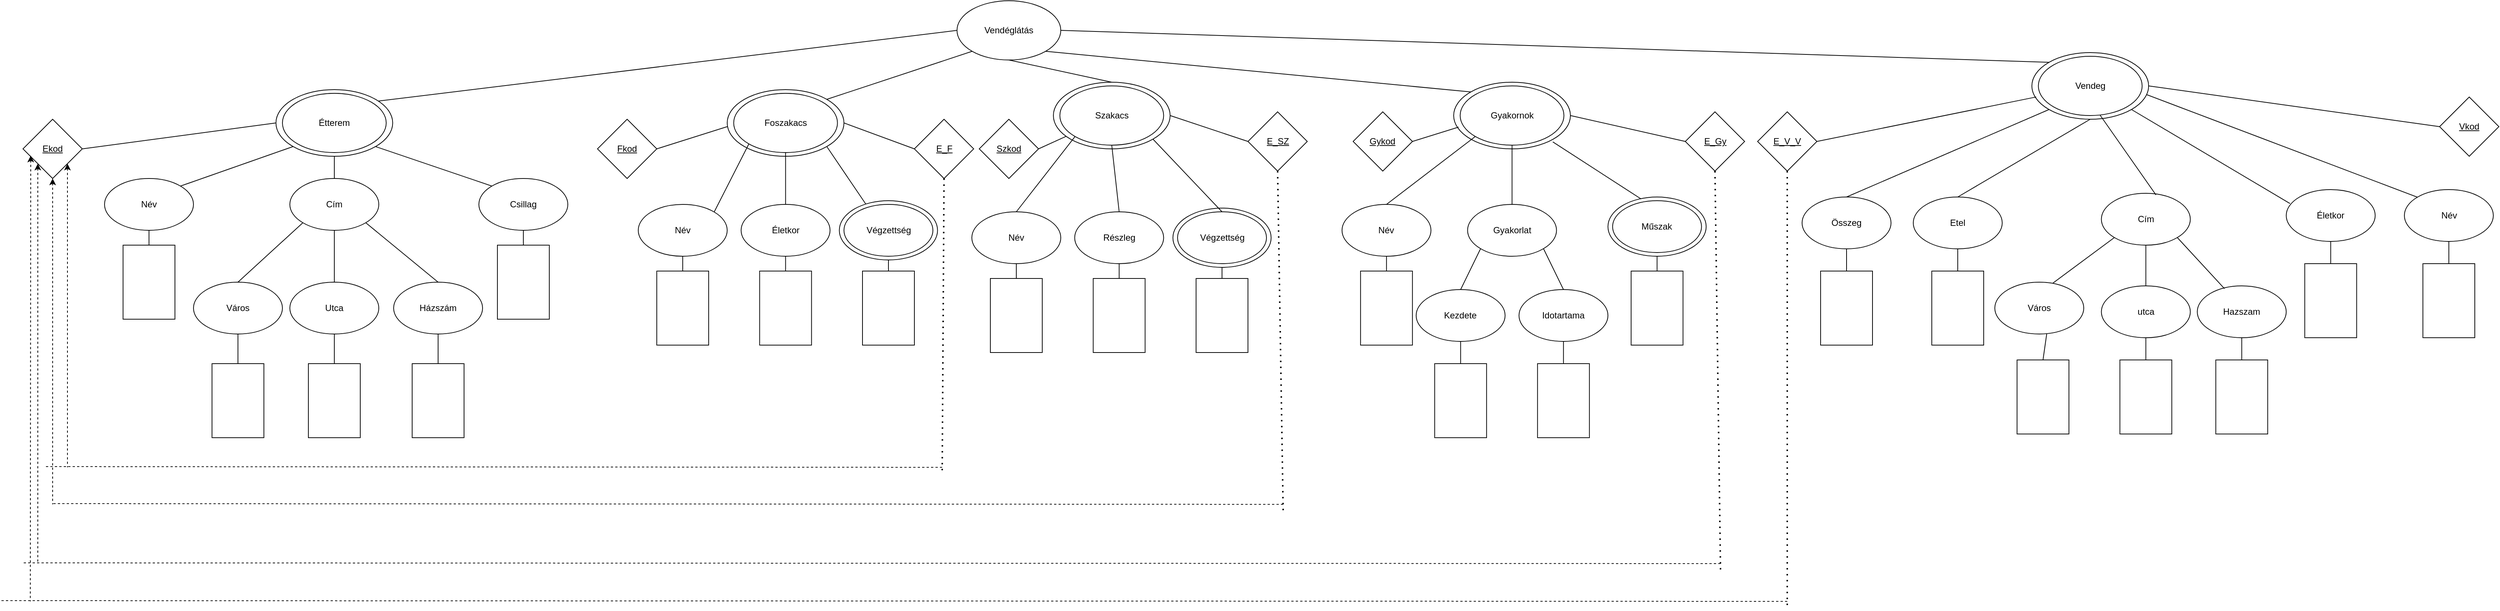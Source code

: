 <mxfile version="20.4.0" type="device"><diagram id="w9UdJESb3UJeuGq7V4LU" name="1 oldal"><mxGraphModel dx="1844" dy="519" grid="1" gridSize="10" guides="1" tooltips="1" connect="1" arrows="1" fold="1" page="1" pageScale="1" pageWidth="1200" pageHeight="1920" math="0" shadow="0"><root><mxCell id="0"/><mxCell id="1" parent="0"/><mxCell id="HA8FBpUU7UjffJ38dusW-1" value="Vendéglátás" style="ellipse;whiteSpace=wrap;html=1;" vertex="1" parent="1"><mxGeometry x="550" width="140" height="80" as="geometry"/></mxCell><mxCell id="HA8FBpUU7UjffJ38dusW-3" value="" style="endArrow=none;html=1;rounded=0;exitX=1;exitY=0;exitDx=0;exitDy=0;entryX=0;entryY=0.5;entryDx=0;entryDy=0;" edge="1" parent="1" source="HA8FBpUU7UjffJ38dusW-2" target="HA8FBpUU7UjffJ38dusW-1"><mxGeometry width="50" height="50" relative="1" as="geometry"><mxPoint x="420" y="290" as="sourcePoint"/><mxPoint x="470" y="240" as="targetPoint"/></mxGeometry></mxCell><mxCell id="HA8FBpUU7UjffJ38dusW-5" value="" style="group" vertex="1" connectable="0" parent="1"><mxGeometry x="-368.75" y="120" width="157.5" height="90" as="geometry"/></mxCell><mxCell id="HA8FBpUU7UjffJ38dusW-4" value="" style="ellipse;whiteSpace=wrap;html=1;" vertex="1" parent="HA8FBpUU7UjffJ38dusW-5"><mxGeometry width="157.5" height="90" as="geometry"/></mxCell><mxCell id="HA8FBpUU7UjffJ38dusW-2" value="Étterem" style="ellipse;whiteSpace=wrap;html=1;" vertex="1" parent="HA8FBpUU7UjffJ38dusW-5"><mxGeometry x="8.75" y="5" width="140" height="80" as="geometry"/></mxCell><mxCell id="HA8FBpUU7UjffJ38dusW-6" value="" style="group" vertex="1" connectable="0" parent="1"><mxGeometry x="240" y="120" width="157.5" height="90" as="geometry"/></mxCell><mxCell id="HA8FBpUU7UjffJ38dusW-7" value="" style="ellipse;whiteSpace=wrap;html=1;" vertex="1" parent="HA8FBpUU7UjffJ38dusW-6"><mxGeometry width="157.5" height="90" as="geometry"/></mxCell><mxCell id="HA8FBpUU7UjffJ38dusW-8" value="Foszakacs" style="ellipse;whiteSpace=wrap;html=1;" vertex="1" parent="HA8FBpUU7UjffJ38dusW-6"><mxGeometry x="8.75" y="5" width="140" height="80" as="geometry"/></mxCell><mxCell id="HA8FBpUU7UjffJ38dusW-9" value="" style="group" vertex="1" connectable="0" parent="1"><mxGeometry x="680" y="110" width="157.5" height="90" as="geometry"/></mxCell><mxCell id="HA8FBpUU7UjffJ38dusW-10" value="" style="ellipse;whiteSpace=wrap;html=1;" vertex="1" parent="HA8FBpUU7UjffJ38dusW-9"><mxGeometry width="157.5" height="90" as="geometry"/></mxCell><mxCell id="HA8FBpUU7UjffJ38dusW-11" value="Szakacs" style="ellipse;whiteSpace=wrap;html=1;" vertex="1" parent="HA8FBpUU7UjffJ38dusW-9"><mxGeometry x="8.75" y="5" width="140" height="80" as="geometry"/></mxCell><mxCell id="HA8FBpUU7UjffJ38dusW-12" value="" style="group" vertex="1" connectable="0" parent="1"><mxGeometry x="1220" y="110" width="157.5" height="90" as="geometry"/></mxCell><mxCell id="HA8FBpUU7UjffJ38dusW-13" value="" style="ellipse;whiteSpace=wrap;html=1;" vertex="1" parent="HA8FBpUU7UjffJ38dusW-12"><mxGeometry width="157.5" height="90" as="geometry"/></mxCell><mxCell id="HA8FBpUU7UjffJ38dusW-14" value="Gyakornok" style="ellipse;whiteSpace=wrap;html=1;" vertex="1" parent="HA8FBpUU7UjffJ38dusW-12"><mxGeometry x="8.75" y="5" width="140" height="80" as="geometry"/></mxCell><mxCell id="HA8FBpUU7UjffJ38dusW-15" value="" style="group" vertex="1" connectable="0" parent="1"><mxGeometry x="2000" y="70" width="157.5" height="90" as="geometry"/></mxCell><mxCell id="HA8FBpUU7UjffJ38dusW-16" value="" style="ellipse;whiteSpace=wrap;html=1;" vertex="1" parent="HA8FBpUU7UjffJ38dusW-15"><mxGeometry width="157.5" height="90" as="geometry"/></mxCell><mxCell id="HA8FBpUU7UjffJ38dusW-17" value="Vendeg" style="ellipse;whiteSpace=wrap;html=1;" vertex="1" parent="HA8FBpUU7UjffJ38dusW-15"><mxGeometry x="8.75" y="5" width="140" height="80" as="geometry"/></mxCell><mxCell id="HA8FBpUU7UjffJ38dusW-18" value="" style="endArrow=none;html=1;rounded=0;exitX=1;exitY=0;exitDx=0;exitDy=0;entryX=0;entryY=1;entryDx=0;entryDy=0;" edge="1" parent="1" source="HA8FBpUU7UjffJ38dusW-7" target="HA8FBpUU7UjffJ38dusW-1"><mxGeometry width="50" height="50" relative="1" as="geometry"><mxPoint x="450" y="290" as="sourcePoint"/><mxPoint x="500" y="240" as="targetPoint"/></mxGeometry></mxCell><mxCell id="HA8FBpUU7UjffJ38dusW-19" value="" style="endArrow=none;html=1;rounded=0;exitX=0.5;exitY=1;exitDx=0;exitDy=0;entryX=0.5;entryY=0;entryDx=0;entryDy=0;" edge="1" parent="1" source="HA8FBpUU7UjffJ38dusW-1" target="HA8FBpUU7UjffJ38dusW-10"><mxGeometry width="50" height="50" relative="1" as="geometry"><mxPoint x="450" y="290" as="sourcePoint"/><mxPoint x="600" y="110" as="targetPoint"/></mxGeometry></mxCell><mxCell id="HA8FBpUU7UjffJ38dusW-20" value="" style="endArrow=none;html=1;rounded=0;entryX=0;entryY=0;entryDx=0;entryDy=0;exitX=1;exitY=1;exitDx=0;exitDy=0;" edge="1" parent="1" source="HA8FBpUU7UjffJ38dusW-1" target="HA8FBpUU7UjffJ38dusW-13"><mxGeometry width="50" height="50" relative="1" as="geometry"><mxPoint x="680" y="70" as="sourcePoint"/><mxPoint x="500" y="240" as="targetPoint"/></mxGeometry></mxCell><mxCell id="HA8FBpUU7UjffJ38dusW-21" value="" style="endArrow=none;html=1;rounded=0;exitX=1;exitY=0.5;exitDx=0;exitDy=0;entryX=0;entryY=0;entryDx=0;entryDy=0;" edge="1" parent="1" source="HA8FBpUU7UjffJ38dusW-1" target="HA8FBpUU7UjffJ38dusW-16"><mxGeometry width="50" height="50" relative="1" as="geometry"><mxPoint x="830" y="290" as="sourcePoint"/><mxPoint x="970" y="130" as="targetPoint"/></mxGeometry></mxCell><mxCell id="HA8FBpUU7UjffJ38dusW-28" value="" style="rounded=0;whiteSpace=wrap;html=1;" vertex="1" parent="1"><mxGeometry x="-575" y="330" width="70" height="100" as="geometry"/></mxCell><mxCell id="HA8FBpUU7UjffJ38dusW-29" value="" style="rounded=0;whiteSpace=wrap;html=1;" vertex="1" parent="1"><mxGeometry x="-455" y="490" width="70" height="100" as="geometry"/></mxCell><mxCell id="HA8FBpUU7UjffJ38dusW-30" value="" style="rounded=0;whiteSpace=wrap;html=1;" vertex="1" parent="1"><mxGeometry x="-325" y="490" width="70" height="100" as="geometry"/></mxCell><mxCell id="HA8FBpUU7UjffJ38dusW-31" value="" style="rounded=0;whiteSpace=wrap;html=1;" vertex="1" parent="1"><mxGeometry x="-185" y="490" width="70" height="100" as="geometry"/></mxCell><mxCell id="HA8FBpUU7UjffJ38dusW-36" value="Név" style="ellipse;whiteSpace=wrap;html=1;" vertex="1" parent="1"><mxGeometry x="-600" y="240" width="120" height="70" as="geometry"/></mxCell><mxCell id="HA8FBpUU7UjffJ38dusW-37" value="Cím" style="ellipse;whiteSpace=wrap;html=1;" vertex="1" parent="1"><mxGeometry x="-350" y="240" width="120" height="70" as="geometry"/></mxCell><mxCell id="HA8FBpUU7UjffJ38dusW-38" value="Csillag" style="ellipse;whiteSpace=wrap;html=1;" vertex="1" parent="1"><mxGeometry x="-95" y="240" width="120" height="70" as="geometry"/></mxCell><mxCell id="HA8FBpUU7UjffJ38dusW-39" value="Város" style="ellipse;whiteSpace=wrap;html=1;" vertex="1" parent="1"><mxGeometry x="-480" y="380" width="120" height="70" as="geometry"/></mxCell><mxCell id="HA8FBpUU7UjffJ38dusW-40" value="Utca" style="ellipse;whiteSpace=wrap;html=1;" vertex="1" parent="1"><mxGeometry x="-350" y="380" width="120" height="70" as="geometry"/></mxCell><mxCell id="HA8FBpUU7UjffJ38dusW-42" value="Házszám" style="ellipse;whiteSpace=wrap;html=1;" vertex="1" parent="1"><mxGeometry x="-210" y="380" width="120" height="70" as="geometry"/></mxCell><mxCell id="HA8FBpUU7UjffJ38dusW-43" value="" style="rounded=0;whiteSpace=wrap;html=1;" vertex="1" parent="1"><mxGeometry x="-70" y="330" width="70" height="100" as="geometry"/></mxCell><mxCell id="HA8FBpUU7UjffJ38dusW-44" style="edgeStyle=orthogonalEdgeStyle;rounded=0;orthogonalLoop=1;jettySize=auto;html=1;exitX=0.5;exitY=1;exitDx=0;exitDy=0;" edge="1" parent="1" source="HA8FBpUU7UjffJ38dusW-38" target="HA8FBpUU7UjffJ38dusW-38"><mxGeometry relative="1" as="geometry"/></mxCell><mxCell id="HA8FBpUU7UjffJ38dusW-45" value="" style="endArrow=none;html=1;rounded=0;exitX=1;exitY=0;exitDx=0;exitDy=0;entryX=0;entryY=1;entryDx=0;entryDy=0;" edge="1" parent="1" source="HA8FBpUU7UjffJ38dusW-36" target="HA8FBpUU7UjffJ38dusW-4"><mxGeometry width="50" height="50" relative="1" as="geometry"><mxPoint x="-340" y="300" as="sourcePoint"/><mxPoint x="-290" y="250" as="targetPoint"/></mxGeometry></mxCell><mxCell id="HA8FBpUU7UjffJ38dusW-46" value="" style="endArrow=none;html=1;rounded=0;exitX=0.5;exitY=0;exitDx=0;exitDy=0;entryX=0.5;entryY=1;entryDx=0;entryDy=0;" edge="1" parent="1" source="HA8FBpUU7UjffJ38dusW-28" target="HA8FBpUU7UjffJ38dusW-36"><mxGeometry width="50" height="50" relative="1" as="geometry"><mxPoint x="-340" y="300" as="sourcePoint"/><mxPoint x="-290" y="250" as="targetPoint"/></mxGeometry></mxCell><mxCell id="HA8FBpUU7UjffJ38dusW-47" value="" style="endArrow=none;html=1;rounded=0;entryX=0.5;entryY=1;entryDx=0;entryDy=0;exitX=0.5;exitY=0;exitDx=0;exitDy=0;" edge="1" parent="1" source="HA8FBpUU7UjffJ38dusW-37" target="HA8FBpUU7UjffJ38dusW-4"><mxGeometry width="50" height="50" relative="1" as="geometry"><mxPoint x="-340" y="300" as="sourcePoint"/><mxPoint x="-290" y="250" as="targetPoint"/></mxGeometry></mxCell><mxCell id="HA8FBpUU7UjffJ38dusW-48" value="" style="endArrow=none;html=1;rounded=0;exitX=0.5;exitY=0;exitDx=0;exitDy=0;entryX=0;entryY=1;entryDx=0;entryDy=0;" edge="1" parent="1" source="HA8FBpUU7UjffJ38dusW-39" target="HA8FBpUU7UjffJ38dusW-37"><mxGeometry width="50" height="50" relative="1" as="geometry"><mxPoint x="-340" y="300" as="sourcePoint"/><mxPoint x="-290" y="250" as="targetPoint"/></mxGeometry></mxCell><mxCell id="HA8FBpUU7UjffJ38dusW-49" value="" style="endArrow=none;html=1;rounded=0;exitX=0.5;exitY=0;exitDx=0;exitDy=0;entryX=0.5;entryY=1;entryDx=0;entryDy=0;" edge="1" parent="1" source="HA8FBpUU7UjffJ38dusW-40" target="HA8FBpUU7UjffJ38dusW-37"><mxGeometry width="50" height="50" relative="1" as="geometry"><mxPoint x="-340" y="300" as="sourcePoint"/><mxPoint x="-280" y="300" as="targetPoint"/></mxGeometry></mxCell><mxCell id="HA8FBpUU7UjffJ38dusW-50" value="" style="endArrow=none;html=1;rounded=0;exitX=0.5;exitY=0;exitDx=0;exitDy=0;entryX=1;entryY=1;entryDx=0;entryDy=0;" edge="1" parent="1" source="HA8FBpUU7UjffJ38dusW-42" target="HA8FBpUU7UjffJ38dusW-37"><mxGeometry width="50" height="50" relative="1" as="geometry"><mxPoint x="-340" y="300" as="sourcePoint"/><mxPoint x="-290" y="250" as="targetPoint"/></mxGeometry></mxCell><mxCell id="HA8FBpUU7UjffJ38dusW-51" value="" style="endArrow=none;html=1;rounded=0;exitX=0.5;exitY=0;exitDx=0;exitDy=0;entryX=0.5;entryY=1;entryDx=0;entryDy=0;" edge="1" parent="1" source="HA8FBpUU7UjffJ38dusW-29" target="HA8FBpUU7UjffJ38dusW-39"><mxGeometry width="50" height="50" relative="1" as="geometry"><mxPoint x="-340" y="300" as="sourcePoint"/><mxPoint x="-290" y="250" as="targetPoint"/></mxGeometry></mxCell><mxCell id="HA8FBpUU7UjffJ38dusW-52" value="" style="endArrow=none;html=1;rounded=0;exitX=0.5;exitY=0;exitDx=0;exitDy=0;entryX=0.5;entryY=1;entryDx=0;entryDy=0;" edge="1" parent="1" source="HA8FBpUU7UjffJ38dusW-30" target="HA8FBpUU7UjffJ38dusW-40"><mxGeometry width="50" height="50" relative="1" as="geometry"><mxPoint x="-340" y="300" as="sourcePoint"/><mxPoint x="-290" y="250" as="targetPoint"/></mxGeometry></mxCell><mxCell id="HA8FBpUU7UjffJ38dusW-53" value="" style="endArrow=none;html=1;rounded=0;exitX=0.5;exitY=0;exitDx=0;exitDy=0;entryX=0.5;entryY=1;entryDx=0;entryDy=0;" edge="1" parent="1" source="HA8FBpUU7UjffJ38dusW-31" target="HA8FBpUU7UjffJ38dusW-42"><mxGeometry width="50" height="50" relative="1" as="geometry"><mxPoint x="-340" y="300" as="sourcePoint"/><mxPoint x="-290" y="250" as="targetPoint"/></mxGeometry></mxCell><mxCell id="HA8FBpUU7UjffJ38dusW-54" value="" style="endArrow=none;html=1;rounded=0;entryX=1;entryY=1;entryDx=0;entryDy=0;exitX=0;exitY=0;exitDx=0;exitDy=0;" edge="1" parent="1" source="HA8FBpUU7UjffJ38dusW-38" target="HA8FBpUU7UjffJ38dusW-4"><mxGeometry width="50" height="50" relative="1" as="geometry"><mxPoint x="-340" y="300" as="sourcePoint"/><mxPoint x="-290" y="250" as="targetPoint"/></mxGeometry></mxCell><mxCell id="HA8FBpUU7UjffJ38dusW-55" value="" style="endArrow=none;html=1;rounded=0;exitX=0.5;exitY=0;exitDx=0;exitDy=0;entryX=0.5;entryY=1;entryDx=0;entryDy=0;" edge="1" parent="1" source="HA8FBpUU7UjffJ38dusW-43" target="HA8FBpUU7UjffJ38dusW-38"><mxGeometry width="50" height="50" relative="1" as="geometry"><mxPoint x="-340" y="300" as="sourcePoint"/><mxPoint x="-290" y="250" as="targetPoint"/></mxGeometry></mxCell><mxCell id="HA8FBpUU7UjffJ38dusW-57" value="&lt;u&gt;Ekod&lt;/u&gt;" style="rhombus;whiteSpace=wrap;html=1;" vertex="1" parent="1"><mxGeometry x="-710" y="160" width="80" height="80" as="geometry"/></mxCell><mxCell id="HA8FBpUU7UjffJ38dusW-58" value="" style="endArrow=none;html=1;rounded=0;exitX=1;exitY=0.5;exitDx=0;exitDy=0;entryX=0;entryY=0.5;entryDx=0;entryDy=0;" edge="1" parent="1" source="HA8FBpUU7UjffJ38dusW-57" target="HA8FBpUU7UjffJ38dusW-4"><mxGeometry width="50" height="50" relative="1" as="geometry"><mxPoint x="-590" y="470" as="sourcePoint"/><mxPoint x="-540" y="420" as="targetPoint"/></mxGeometry></mxCell><mxCell id="HA8FBpUU7UjffJ38dusW-59" value="Életkor" style="ellipse;whiteSpace=wrap;html=1;" vertex="1" parent="1"><mxGeometry x="258.75" y="275" width="120" height="70" as="geometry"/></mxCell><mxCell id="HA8FBpUU7UjffJ38dusW-60" value="" style="rounded=0;whiteSpace=wrap;html=1;" vertex="1" parent="1"><mxGeometry x="283.75" y="365" width="70" height="100" as="geometry"/></mxCell><mxCell id="HA8FBpUU7UjffJ38dusW-61" style="edgeStyle=orthogonalEdgeStyle;rounded=0;orthogonalLoop=1;jettySize=auto;html=1;exitX=0.5;exitY=1;exitDx=0;exitDy=0;" edge="1" parent="1" source="HA8FBpUU7UjffJ38dusW-59" target="HA8FBpUU7UjffJ38dusW-59"><mxGeometry relative="1" as="geometry"/></mxCell><mxCell id="HA8FBpUU7UjffJ38dusW-62" value="" style="endArrow=none;html=1;rounded=0;exitX=0.5;exitY=0;exitDx=0;exitDy=0;entryX=0.5;entryY=1;entryDx=0;entryDy=0;" edge="1" parent="1" source="HA8FBpUU7UjffJ38dusW-60" target="HA8FBpUU7UjffJ38dusW-59"><mxGeometry width="50" height="50" relative="1" as="geometry"><mxPoint x="13.75" y="335" as="sourcePoint"/><mxPoint x="63.75" y="285" as="targetPoint"/></mxGeometry></mxCell><mxCell id="HA8FBpUU7UjffJ38dusW-63" value="Név" style="ellipse;whiteSpace=wrap;html=1;" vertex="1" parent="1"><mxGeometry x="120" y="275" width="120" height="70" as="geometry"/></mxCell><mxCell id="HA8FBpUU7UjffJ38dusW-64" value="" style="rounded=0;whiteSpace=wrap;html=1;" vertex="1" parent="1"><mxGeometry x="145" y="365" width="70" height="100" as="geometry"/></mxCell><mxCell id="HA8FBpUU7UjffJ38dusW-65" style="edgeStyle=orthogonalEdgeStyle;rounded=0;orthogonalLoop=1;jettySize=auto;html=1;exitX=0.5;exitY=1;exitDx=0;exitDy=0;" edge="1" parent="1" source="HA8FBpUU7UjffJ38dusW-63" target="HA8FBpUU7UjffJ38dusW-63"><mxGeometry relative="1" as="geometry"/></mxCell><mxCell id="HA8FBpUU7UjffJ38dusW-66" value="" style="endArrow=none;html=1;rounded=0;exitX=0.5;exitY=0;exitDx=0;exitDy=0;entryX=0.5;entryY=1;entryDx=0;entryDy=0;" edge="1" parent="1" source="HA8FBpUU7UjffJ38dusW-64" target="HA8FBpUU7UjffJ38dusW-63"><mxGeometry width="50" height="50" relative="1" as="geometry"><mxPoint x="-125" y="335" as="sourcePoint"/><mxPoint x="-75" y="285" as="targetPoint"/></mxGeometry></mxCell><mxCell id="HA8FBpUU7UjffJ38dusW-68" value="" style="rounded=0;whiteSpace=wrap;html=1;" vertex="1" parent="1"><mxGeometry x="422.5" y="365" width="70" height="100" as="geometry"/></mxCell><mxCell id="HA8FBpUU7UjffJ38dusW-70" value="" style="endArrow=none;html=1;rounded=0;exitX=0.5;exitY=0;exitDx=0;exitDy=0;entryX=0.5;entryY=1;entryDx=0;entryDy=0;" edge="1" parent="1" source="HA8FBpUU7UjffJ38dusW-68" target="HA8FBpUU7UjffJ38dusW-67"><mxGeometry width="50" height="50" relative="1" as="geometry"><mxPoint x="152.5" y="335" as="sourcePoint"/><mxPoint x="202.5" y="285" as="targetPoint"/></mxGeometry></mxCell><mxCell id="HA8FBpUU7UjffJ38dusW-72" value="" style="group" vertex="1" connectable="0" parent="1"><mxGeometry x="391.25" y="270" width="132.5" height="80" as="geometry"/></mxCell><mxCell id="HA8FBpUU7UjffJ38dusW-71" value="" style="ellipse;whiteSpace=wrap;html=1;" vertex="1" parent="HA8FBpUU7UjffJ38dusW-72"><mxGeometry width="132.5" height="80" as="geometry"/></mxCell><mxCell id="HA8FBpUU7UjffJ38dusW-67" value="Végzettség" style="ellipse;whiteSpace=wrap;html=1;" vertex="1" parent="HA8FBpUU7UjffJ38dusW-72"><mxGeometry x="6.25" y="5" width="120" height="70" as="geometry"/></mxCell><mxCell id="HA8FBpUU7UjffJ38dusW-69" style="edgeStyle=orthogonalEdgeStyle;rounded=0;orthogonalLoop=1;jettySize=auto;html=1;exitX=0.5;exitY=1;exitDx=0;exitDy=0;" edge="1" parent="HA8FBpUU7UjffJ38dusW-72" source="HA8FBpUU7UjffJ38dusW-67" target="HA8FBpUU7UjffJ38dusW-67"><mxGeometry relative="1" as="geometry"/></mxCell><mxCell id="HA8FBpUU7UjffJ38dusW-73" value="" style="endArrow=none;html=1;rounded=0;entryX=0;entryY=1;entryDx=0;entryDy=0;exitX=1;exitY=0;exitDx=0;exitDy=0;" edge="1" parent="1" source="HA8FBpUU7UjffJ38dusW-63" target="HA8FBpUU7UjffJ38dusW-8"><mxGeometry width="50" height="50" relative="1" as="geometry"><mxPoint x="220" y="470" as="sourcePoint"/><mxPoint x="270" y="420" as="targetPoint"/></mxGeometry></mxCell><mxCell id="HA8FBpUU7UjffJ38dusW-74" value="" style="endArrow=none;html=1;rounded=0;exitX=0.5;exitY=1;exitDx=0;exitDy=0;entryX=0.5;entryY=0;entryDx=0;entryDy=0;" edge="1" parent="1" source="HA8FBpUU7UjffJ38dusW-8" target="HA8FBpUU7UjffJ38dusW-59"><mxGeometry width="50" height="50" relative="1" as="geometry"><mxPoint x="220" y="470" as="sourcePoint"/><mxPoint x="270" y="420" as="targetPoint"/></mxGeometry></mxCell><mxCell id="HA8FBpUU7UjffJ38dusW-75" value="" style="endArrow=none;html=1;rounded=0;exitX=0.246;exitY=-0.005;exitDx=0;exitDy=0;exitPerimeter=0;entryX=1;entryY=1;entryDx=0;entryDy=0;" edge="1" parent="1" source="HA8FBpUU7UjffJ38dusW-67" target="HA8FBpUU7UjffJ38dusW-7"><mxGeometry width="50" height="50" relative="1" as="geometry"><mxPoint x="220" y="470" as="sourcePoint"/><mxPoint x="270" y="420" as="targetPoint"/></mxGeometry></mxCell><mxCell id="HA8FBpUU7UjffJ38dusW-76" value="&lt;u&gt;Fkod&lt;/u&gt;" style="rhombus;whiteSpace=wrap;html=1;" vertex="1" parent="1"><mxGeometry x="65" y="160" width="80" height="80" as="geometry"/></mxCell><mxCell id="HA8FBpUU7UjffJ38dusW-77" value="" style="endArrow=none;html=1;rounded=0;exitX=1;exitY=0.5;exitDx=0;exitDy=0;" edge="1" parent="1" source="HA8FBpUU7UjffJ38dusW-76"><mxGeometry width="50" height="50" relative="1" as="geometry"><mxPoint x="-200" y="470" as="sourcePoint"/><mxPoint x="240" y="170" as="targetPoint"/></mxGeometry></mxCell><mxCell id="HA8FBpUU7UjffJ38dusW-78" value="&lt;u&gt;E_F&lt;/u&gt;" style="rhombus;whiteSpace=wrap;html=1;" vertex="1" parent="1"><mxGeometry x="492.5" y="160" width="80" height="80" as="geometry"/></mxCell><mxCell id="HA8FBpUU7UjffJ38dusW-81" value="" style="endArrow=none;html=1;rounded=0;strokeColor=default;jumpSize=0;exitX=1;exitY=0.5;exitDx=0;exitDy=0;entryX=0;entryY=0.5;entryDx=0;entryDy=0;" edge="1" parent="1" source="HA8FBpUU7UjffJ38dusW-7" target="HA8FBpUU7UjffJ38dusW-78"><mxGeometry width="50" height="50" relative="1" as="geometry"><mxPoint x="550" y="270" as="sourcePoint"/><mxPoint x="600" y="220" as="targetPoint"/></mxGeometry></mxCell><mxCell id="HA8FBpUU7UjffJ38dusW-87" value="" style="group" vertex="1" connectable="0" parent="1"><mxGeometry x="-680" y="629" width="1210" height="11" as="geometry"/></mxCell><mxCell id="HA8FBpUU7UjffJ38dusW-83" value="" style="endArrow=none;dashed=1;html=1;dashPattern=1 3;strokeWidth=2;rounded=0;strokeColor=default;jumpSize=0;exitX=0.5;exitY=1;exitDx=0;exitDy=0;" edge="1" parent="HA8FBpUU7UjffJ38dusW-87" source="HA8FBpUU7UjffJ38dusW-78"><mxGeometry width="50" height="50" relative="1" as="geometry"><mxPoint x="690" y="-369" as="sourcePoint"/><mxPoint x="1210" y="11" as="targetPoint"/></mxGeometry></mxCell><mxCell id="HA8FBpUU7UjffJ38dusW-86" value="" style="group" vertex="1" connectable="0" parent="HA8FBpUU7UjffJ38dusW-87"><mxGeometry width="1210" height="1" as="geometry"/></mxCell><mxCell id="HA8FBpUU7UjffJ38dusW-84" value="" style="endArrow=none;dashed=1;html=1;rounded=0;strokeColor=default;jumpSize=0;" edge="1" parent="HA8FBpUU7UjffJ38dusW-86"><mxGeometry width="50" height="50" relative="1" as="geometry"><mxPoint x="1210" y="1" as="sourcePoint"/><mxPoint as="targetPoint"/></mxGeometry></mxCell><mxCell id="HA8FBpUU7UjffJ38dusW-85" value="" style="endArrow=none;dashed=1;html=1;rounded=0;strokeColor=default;jumpSize=0;exitX=1;exitY=1;exitDx=0;exitDy=0;targetPerimeterSpacing=3;startArrow=classic;startFill=1;" edge="1" parent="HA8FBpUU7UjffJ38dusW-86" source="HA8FBpUU7UjffJ38dusW-57"><mxGeometry width="50" height="50" relative="1" as="geometry"><mxPoint x="220" y="-369" as="sourcePoint"/><mxPoint x="30" y="1" as="targetPoint"/></mxGeometry></mxCell><mxCell id="HA8FBpUU7UjffJ38dusW-88" value="Részleg" style="ellipse;whiteSpace=wrap;html=1;" vertex="1" parent="1"><mxGeometry x="708.75" y="285" width="120" height="70" as="geometry"/></mxCell><mxCell id="HA8FBpUU7UjffJ38dusW-89" value="" style="rounded=0;whiteSpace=wrap;html=1;" vertex="1" parent="1"><mxGeometry x="733.75" y="375" width="70" height="100" as="geometry"/></mxCell><mxCell id="HA8FBpUU7UjffJ38dusW-90" style="edgeStyle=orthogonalEdgeStyle;rounded=0;orthogonalLoop=1;jettySize=auto;html=1;exitX=0.5;exitY=1;exitDx=0;exitDy=0;" edge="1" parent="1" source="HA8FBpUU7UjffJ38dusW-88" target="HA8FBpUU7UjffJ38dusW-88"><mxGeometry relative="1" as="geometry"/></mxCell><mxCell id="HA8FBpUU7UjffJ38dusW-91" value="" style="endArrow=none;html=1;rounded=0;exitX=0.5;exitY=0;exitDx=0;exitDy=0;entryX=0.5;entryY=1;entryDx=0;entryDy=0;" edge="1" parent="1" source="HA8FBpUU7UjffJ38dusW-89" target="HA8FBpUU7UjffJ38dusW-88"><mxGeometry width="50" height="50" relative="1" as="geometry"><mxPoint x="463.75" y="345" as="sourcePoint"/><mxPoint x="513.75" y="295" as="targetPoint"/></mxGeometry></mxCell><mxCell id="HA8FBpUU7UjffJ38dusW-92" value="Név" style="ellipse;whiteSpace=wrap;html=1;" vertex="1" parent="1"><mxGeometry x="570" y="285" width="120" height="70" as="geometry"/></mxCell><mxCell id="HA8FBpUU7UjffJ38dusW-93" value="" style="rounded=0;whiteSpace=wrap;html=1;" vertex="1" parent="1"><mxGeometry x="595" y="375" width="70" height="100" as="geometry"/></mxCell><mxCell id="HA8FBpUU7UjffJ38dusW-94" style="edgeStyle=orthogonalEdgeStyle;rounded=0;orthogonalLoop=1;jettySize=auto;html=1;exitX=0.5;exitY=1;exitDx=0;exitDy=0;" edge="1" parent="1" source="HA8FBpUU7UjffJ38dusW-92" target="HA8FBpUU7UjffJ38dusW-92"><mxGeometry relative="1" as="geometry"/></mxCell><mxCell id="HA8FBpUU7UjffJ38dusW-95" value="" style="endArrow=none;html=1;rounded=0;exitX=0.5;exitY=0;exitDx=0;exitDy=0;entryX=0.5;entryY=1;entryDx=0;entryDy=0;" edge="1" parent="1" source="HA8FBpUU7UjffJ38dusW-93" target="HA8FBpUU7UjffJ38dusW-92"><mxGeometry width="50" height="50" relative="1" as="geometry"><mxPoint x="325" y="345" as="sourcePoint"/><mxPoint x="375" y="295" as="targetPoint"/></mxGeometry></mxCell><mxCell id="HA8FBpUU7UjffJ38dusW-96" value="" style="rounded=0;whiteSpace=wrap;html=1;" vertex="1" parent="1"><mxGeometry x="872.5" y="375" width="70" height="100" as="geometry"/></mxCell><mxCell id="HA8FBpUU7UjffJ38dusW-97" value="" style="endArrow=none;html=1;rounded=0;exitX=0.5;exitY=0;exitDx=0;exitDy=0;entryX=0.5;entryY=1;entryDx=0;entryDy=0;" edge="1" parent="1" source="HA8FBpUU7UjffJ38dusW-96" target="HA8FBpUU7UjffJ38dusW-100"><mxGeometry width="50" height="50" relative="1" as="geometry"><mxPoint x="602.5" y="345" as="sourcePoint"/><mxPoint x="652.5" y="295" as="targetPoint"/></mxGeometry></mxCell><mxCell id="HA8FBpUU7UjffJ38dusW-98" value="" style="group" vertex="1" connectable="0" parent="1"><mxGeometry x="841.25" y="280" width="132.5" height="80" as="geometry"/></mxCell><mxCell id="HA8FBpUU7UjffJ38dusW-99" value="" style="ellipse;whiteSpace=wrap;html=1;" vertex="1" parent="HA8FBpUU7UjffJ38dusW-98"><mxGeometry width="132.5" height="80" as="geometry"/></mxCell><mxCell id="HA8FBpUU7UjffJ38dusW-100" value="Végzettség" style="ellipse;whiteSpace=wrap;html=1;" vertex="1" parent="HA8FBpUU7UjffJ38dusW-98"><mxGeometry x="6.25" y="5" width="120" height="70" as="geometry"/></mxCell><mxCell id="HA8FBpUU7UjffJ38dusW-101" style="edgeStyle=orthogonalEdgeStyle;rounded=0;orthogonalLoop=1;jettySize=auto;html=1;exitX=0.5;exitY=1;exitDx=0;exitDy=0;" edge="1" parent="HA8FBpUU7UjffJ38dusW-98" source="HA8FBpUU7UjffJ38dusW-100" target="HA8FBpUU7UjffJ38dusW-100"><mxGeometry relative="1" as="geometry"/></mxCell><mxCell id="HA8FBpUU7UjffJ38dusW-102" value="" style="endArrow=none;html=1;rounded=0;strokeColor=default;targetPerimeterSpacing=3;jumpSize=0;entryX=0;entryY=1;entryDx=0;entryDy=0;exitX=0.5;exitY=0;exitDx=0;exitDy=0;" edge="1" parent="1" source="HA8FBpUU7UjffJ38dusW-92" target="HA8FBpUU7UjffJ38dusW-11"><mxGeometry width="50" height="50" relative="1" as="geometry"><mxPoint x="590" y="260" as="sourcePoint"/><mxPoint x="640" y="210" as="targetPoint"/></mxGeometry></mxCell><mxCell id="HA8FBpUU7UjffJ38dusW-103" value="" style="endArrow=none;html=1;rounded=0;strokeColor=default;targetPerimeterSpacing=3;jumpSize=0;exitX=0.5;exitY=0;exitDx=0;exitDy=0;entryX=0.5;entryY=1;entryDx=0;entryDy=0;" edge="1" parent="1" source="HA8FBpUU7UjffJ38dusW-88" target="HA8FBpUU7UjffJ38dusW-11"><mxGeometry width="50" height="50" relative="1" as="geometry"><mxPoint x="590" y="260" as="sourcePoint"/><mxPoint x="640" y="210" as="targetPoint"/></mxGeometry></mxCell><mxCell id="HA8FBpUU7UjffJ38dusW-104" value="" style="endArrow=none;html=1;rounded=0;strokeColor=default;targetPerimeterSpacing=3;jumpSize=0;exitX=0.5;exitY=0;exitDx=0;exitDy=0;entryX=1;entryY=1;entryDx=0;entryDy=0;" edge="1" parent="1" source="HA8FBpUU7UjffJ38dusW-100" target="HA8FBpUU7UjffJ38dusW-10"><mxGeometry width="50" height="50" relative="1" as="geometry"><mxPoint x="590" y="260" as="sourcePoint"/><mxPoint x="640" y="210" as="targetPoint"/></mxGeometry></mxCell><mxCell id="HA8FBpUU7UjffJ38dusW-105" value="&lt;u&gt;Szkod&lt;/u&gt;" style="rhombus;whiteSpace=wrap;html=1;" vertex="1" parent="1"><mxGeometry x="580" y="160" width="80" height="80" as="geometry"/></mxCell><mxCell id="HA8FBpUU7UjffJ38dusW-106" value="" style="endArrow=none;html=1;rounded=0;strokeColor=default;targetPerimeterSpacing=3;jumpSize=0;entryX=1;entryY=0.5;entryDx=0;entryDy=0;" edge="1" parent="1" source="HA8FBpUU7UjffJ38dusW-10" target="HA8FBpUU7UjffJ38dusW-105"><mxGeometry width="50" height="50" relative="1" as="geometry"><mxPoint x="590" y="260" as="sourcePoint"/><mxPoint x="640" y="210" as="targetPoint"/></mxGeometry></mxCell><mxCell id="HA8FBpUU7UjffJ38dusW-107" value="&lt;u&gt;E_SZ&lt;/u&gt;" style="rhombus;whiteSpace=wrap;html=1;" vertex="1" parent="1"><mxGeometry x="942.5" y="150" width="80" height="80" as="geometry"/></mxCell><mxCell id="HA8FBpUU7UjffJ38dusW-108" value="" style="group" vertex="1" connectable="0" parent="1"><mxGeometry x="-670" y="679" width="1660" height="11" as="geometry"/></mxCell><mxCell id="HA8FBpUU7UjffJ38dusW-109" value="" style="endArrow=none;dashed=1;html=1;dashPattern=1 3;strokeWidth=2;rounded=0;strokeColor=default;jumpSize=0;exitX=0.5;exitY=1;exitDx=0;exitDy=0;" edge="1" parent="HA8FBpUU7UjffJ38dusW-108" source="HA8FBpUU7UjffJ38dusW-107"><mxGeometry width="50" height="50" relative="1" as="geometry"><mxPoint x="946.612" y="-369" as="sourcePoint"/><mxPoint x="1660" y="11" as="targetPoint"/></mxGeometry></mxCell><mxCell id="HA8FBpUU7UjffJ38dusW-110" value="" style="group" vertex="1" connectable="0" parent="HA8FBpUU7UjffJ38dusW-108"><mxGeometry width="1660" height="1" as="geometry"/></mxCell><mxCell id="HA8FBpUU7UjffJ38dusW-111" value="" style="endArrow=none;dashed=1;html=1;rounded=0;strokeColor=default;jumpSize=0;" edge="1" parent="HA8FBpUU7UjffJ38dusW-110"><mxGeometry width="50" height="50" relative="1" as="geometry"><mxPoint x="1660" y="1" as="sourcePoint"/><mxPoint as="targetPoint"/></mxGeometry></mxCell><mxCell id="HA8FBpUU7UjffJ38dusW-112" value="" style="endArrow=none;dashed=1;html=1;rounded=0;strokeColor=default;jumpSize=0;exitX=0.5;exitY=1;exitDx=0;exitDy=0;targetPerimeterSpacing=3;startArrow=classic;startFill=1;" edge="1" parent="HA8FBpUU7UjffJ38dusW-110" source="HA8FBpUU7UjffJ38dusW-57"><mxGeometry width="50" height="50" relative="1" as="geometry"><mxPoint x="301.818" y="-369" as="sourcePoint"/><mxPoint y="1" as="targetPoint"/></mxGeometry></mxCell><mxCell id="HA8FBpUU7UjffJ38dusW-113" value="" style="endArrow=none;html=1;rounded=0;strokeColor=default;targetPerimeterSpacing=3;jumpSize=0;exitX=0;exitY=0.5;exitDx=0;exitDy=0;entryX=1;entryY=0.5;entryDx=0;entryDy=0;" edge="1" parent="1" source="HA8FBpUU7UjffJ38dusW-107" target="HA8FBpUU7UjffJ38dusW-10"><mxGeometry width="50" height="50" relative="1" as="geometry"><mxPoint x="590" y="260" as="sourcePoint"/><mxPoint x="640" y="210" as="targetPoint"/></mxGeometry></mxCell><mxCell id="HA8FBpUU7UjffJ38dusW-115" value="Gyakorlat" style="ellipse;whiteSpace=wrap;html=1;" vertex="1" parent="1"><mxGeometry x="1238.75" y="275" width="120" height="70" as="geometry"/></mxCell><mxCell id="HA8FBpUU7UjffJ38dusW-117" style="edgeStyle=orthogonalEdgeStyle;rounded=0;orthogonalLoop=1;jettySize=auto;html=1;exitX=0.5;exitY=1;exitDx=0;exitDy=0;" edge="1" parent="1" source="HA8FBpUU7UjffJ38dusW-115" target="HA8FBpUU7UjffJ38dusW-115"><mxGeometry relative="1" as="geometry"/></mxCell><mxCell id="HA8FBpUU7UjffJ38dusW-118" value="" style="endArrow=none;html=1;rounded=0;exitX=0.5;exitY=0;exitDx=0;exitDy=0;entryX=0;entryY=1;entryDx=0;entryDy=0;" edge="1" parent="1" source="HA8FBpUU7UjffJ38dusW-131" target="HA8FBpUU7UjffJ38dusW-115"><mxGeometry width="50" height="50" relative="1" as="geometry"><mxPoint x="1298.75" y="365" as="sourcePoint"/><mxPoint x="1043.75" y="285" as="targetPoint"/></mxGeometry></mxCell><mxCell id="HA8FBpUU7UjffJ38dusW-119" value="Név" style="ellipse;whiteSpace=wrap;html=1;" vertex="1" parent="1"><mxGeometry x="1069.38" y="275" width="120" height="70" as="geometry"/></mxCell><mxCell id="HA8FBpUU7UjffJ38dusW-120" value="" style="rounded=0;whiteSpace=wrap;html=1;" vertex="1" parent="1"><mxGeometry x="1094.38" y="365" width="70" height="100" as="geometry"/></mxCell><mxCell id="HA8FBpUU7UjffJ38dusW-121" style="edgeStyle=orthogonalEdgeStyle;rounded=0;orthogonalLoop=1;jettySize=auto;html=1;exitX=0.5;exitY=1;exitDx=0;exitDy=0;" edge="1" parent="1" source="HA8FBpUU7UjffJ38dusW-119" target="HA8FBpUU7UjffJ38dusW-119"><mxGeometry relative="1" as="geometry"/></mxCell><mxCell id="HA8FBpUU7UjffJ38dusW-122" value="" style="endArrow=none;html=1;rounded=0;exitX=0.5;exitY=0;exitDx=0;exitDy=0;entryX=0.5;entryY=1;entryDx=0;entryDy=0;" edge="1" parent="1" source="HA8FBpUU7UjffJ38dusW-120" target="HA8FBpUU7UjffJ38dusW-119"><mxGeometry width="50" height="50" relative="1" as="geometry"><mxPoint x="855" y="335" as="sourcePoint"/><mxPoint x="905" y="285" as="targetPoint"/></mxGeometry></mxCell><mxCell id="HA8FBpUU7UjffJ38dusW-123" value="" style="rounded=0;whiteSpace=wrap;html=1;" vertex="1" parent="1"><mxGeometry x="1459.38" y="365" width="70" height="100" as="geometry"/></mxCell><mxCell id="HA8FBpUU7UjffJ38dusW-124" value="" style="endArrow=none;html=1;rounded=0;exitX=0.5;exitY=0;exitDx=0;exitDy=0;entryX=0.5;entryY=1;entryDx=0;entryDy=0;" edge="1" parent="1" source="HA8FBpUU7UjffJ38dusW-123" target="HA8FBpUU7UjffJ38dusW-127"><mxGeometry width="50" height="50" relative="1" as="geometry"><mxPoint x="1132.5" y="335" as="sourcePoint"/><mxPoint x="1182.5" y="285" as="targetPoint"/></mxGeometry></mxCell><mxCell id="HA8FBpUU7UjffJ38dusW-125" value="" style="group" vertex="1" connectable="0" parent="1"><mxGeometry x="1428.13" y="265" width="184.37" height="485" as="geometry"/></mxCell><mxCell id="HA8FBpUU7UjffJ38dusW-126" value="" style="ellipse;whiteSpace=wrap;html=1;" vertex="1" parent="HA8FBpUU7UjffJ38dusW-125"><mxGeometry width="132.5" height="80" as="geometry"/></mxCell><mxCell id="HA8FBpUU7UjffJ38dusW-127" value="Műszak" style="ellipse;whiteSpace=wrap;html=1;" vertex="1" parent="HA8FBpUU7UjffJ38dusW-125"><mxGeometry x="6.25" y="5" width="120" height="70" as="geometry"/></mxCell><mxCell id="HA8FBpUU7UjffJ38dusW-128" style="edgeStyle=orthogonalEdgeStyle;rounded=0;orthogonalLoop=1;jettySize=auto;html=1;exitX=0.5;exitY=1;exitDx=0;exitDy=0;" edge="1" parent="HA8FBpUU7UjffJ38dusW-125" source="HA8FBpUU7UjffJ38dusW-127" target="HA8FBpUU7UjffJ38dusW-127"><mxGeometry relative="1" as="geometry"/></mxCell><mxCell id="HA8FBpUU7UjffJ38dusW-129" value="Idotartama" style="ellipse;whiteSpace=wrap;html=1;" vertex="1" parent="1"><mxGeometry x="1308.13" y="390" width="120" height="70" as="geometry"/></mxCell><mxCell id="HA8FBpUU7UjffJ38dusW-130" style="edgeStyle=orthogonalEdgeStyle;rounded=0;orthogonalLoop=1;jettySize=auto;html=1;exitX=0.5;exitY=1;exitDx=0;exitDy=0;" edge="1" parent="1" source="HA8FBpUU7UjffJ38dusW-129" target="HA8FBpUU7UjffJ38dusW-129"><mxGeometry relative="1" as="geometry"/></mxCell><mxCell id="HA8FBpUU7UjffJ38dusW-131" value="Kezdete" style="ellipse;whiteSpace=wrap;html=1;" vertex="1" parent="1"><mxGeometry x="1169.38" y="390" width="120" height="70" as="geometry"/></mxCell><mxCell id="HA8FBpUU7UjffJ38dusW-132" style="edgeStyle=orthogonalEdgeStyle;rounded=0;orthogonalLoop=1;jettySize=auto;html=1;exitX=0.5;exitY=1;exitDx=0;exitDy=0;" edge="1" parent="1" source="HA8FBpUU7UjffJ38dusW-131" target="HA8FBpUU7UjffJ38dusW-131"><mxGeometry relative="1" as="geometry"/></mxCell><mxCell id="HA8FBpUU7UjffJ38dusW-133" value="" style="endArrow=none;html=1;rounded=0;strokeColor=default;targetPerimeterSpacing=3;jumpSize=0;exitX=0.5;exitY=0;exitDx=0;exitDy=0;entryX=1;entryY=1;entryDx=0;entryDy=0;" edge="1" parent="1" source="HA8FBpUU7UjffJ38dusW-129" target="HA8FBpUU7UjffJ38dusW-115"><mxGeometry width="50" height="50" relative="1" as="geometry"><mxPoint x="940" y="260" as="sourcePoint"/><mxPoint x="990" y="210" as="targetPoint"/></mxGeometry></mxCell><mxCell id="HA8FBpUU7UjffJ38dusW-134" value="" style="rounded=0;whiteSpace=wrap;html=1;" vertex="1" parent="1"><mxGeometry x="1194.38" y="490" width="70" height="100" as="geometry"/></mxCell><mxCell id="HA8FBpUU7UjffJ38dusW-135" value="" style="rounded=0;whiteSpace=wrap;html=1;" vertex="1" parent="1"><mxGeometry x="1333.13" y="490" width="70" height="100" as="geometry"/></mxCell><mxCell id="HA8FBpUU7UjffJ38dusW-136" value="" style="endArrow=none;html=1;rounded=0;strokeColor=default;targetPerimeterSpacing=3;jumpSize=0;exitX=0.5;exitY=0;exitDx=0;exitDy=0;entryX=0.5;entryY=1;entryDx=0;entryDy=0;" edge="1" parent="1" source="HA8FBpUU7UjffJ38dusW-134" target="HA8FBpUU7UjffJ38dusW-131"><mxGeometry width="50" height="50" relative="1" as="geometry"><mxPoint x="940" y="260" as="sourcePoint"/><mxPoint x="990" y="210" as="targetPoint"/></mxGeometry></mxCell><mxCell id="HA8FBpUU7UjffJ38dusW-137" value="" style="endArrow=none;html=1;rounded=0;strokeColor=default;targetPerimeterSpacing=3;jumpSize=0;exitX=0.5;exitY=0;exitDx=0;exitDy=0;entryX=0.5;entryY=1;entryDx=0;entryDy=0;" edge="1" parent="1" source="HA8FBpUU7UjffJ38dusW-135" target="HA8FBpUU7UjffJ38dusW-129"><mxGeometry width="50" height="50" relative="1" as="geometry"><mxPoint x="940" y="260" as="sourcePoint"/><mxPoint x="990" y="210" as="targetPoint"/></mxGeometry></mxCell><mxCell id="HA8FBpUU7UjffJ38dusW-138" value="" style="endArrow=none;html=1;rounded=0;strokeColor=default;targetPerimeterSpacing=3;jumpSize=0;exitX=0.5;exitY=0;exitDx=0;exitDy=0;entryX=0;entryY=1;entryDx=0;entryDy=0;" edge="1" parent="1" source="HA8FBpUU7UjffJ38dusW-119" target="HA8FBpUU7UjffJ38dusW-14"><mxGeometry width="50" height="50" relative="1" as="geometry"><mxPoint x="940" y="260" as="sourcePoint"/><mxPoint x="990" y="210" as="targetPoint"/></mxGeometry></mxCell><mxCell id="HA8FBpUU7UjffJ38dusW-139" value="" style="endArrow=none;html=1;rounded=0;strokeColor=default;targetPerimeterSpacing=3;jumpSize=0;exitX=0.5;exitY=0;exitDx=0;exitDy=0;entryX=0.5;entryY=1;entryDx=0;entryDy=0;" edge="1" parent="1" source="HA8FBpUU7UjffJ38dusW-115" target="HA8FBpUU7UjffJ38dusW-14"><mxGeometry width="50" height="50" relative="1" as="geometry"><mxPoint x="940" y="260" as="sourcePoint"/><mxPoint x="990" y="210" as="targetPoint"/></mxGeometry></mxCell><mxCell id="HA8FBpUU7UjffJ38dusW-140" value="" style="endArrow=none;html=1;rounded=0;strokeColor=default;targetPerimeterSpacing=3;jumpSize=0;exitX=0.337;exitY=0.033;exitDx=0;exitDy=0;exitPerimeter=0;" edge="1" parent="1" source="HA8FBpUU7UjffJ38dusW-126" target="HA8FBpUU7UjffJ38dusW-13"><mxGeometry width="50" height="50" relative="1" as="geometry"><mxPoint x="940" y="260" as="sourcePoint"/><mxPoint x="990" y="210" as="targetPoint"/></mxGeometry></mxCell><mxCell id="HA8FBpUU7UjffJ38dusW-141" value="&lt;u&gt;Gykod&lt;/u&gt;" style="rhombus;whiteSpace=wrap;html=1;" vertex="1" parent="1"><mxGeometry x="1084.38" y="150" width="80" height="80" as="geometry"/></mxCell><mxCell id="HA8FBpUU7UjffJ38dusW-142" value="" style="endArrow=none;html=1;rounded=0;strokeColor=default;targetPerimeterSpacing=3;jumpSize=0;exitX=1;exitY=0.5;exitDx=0;exitDy=0;entryX=0.042;entryY=0.674;entryDx=0;entryDy=0;entryPerimeter=0;" edge="1" parent="1" source="HA8FBpUU7UjffJ38dusW-141" target="HA8FBpUU7UjffJ38dusW-13"><mxGeometry width="50" height="50" relative="1" as="geometry"><mxPoint x="940" y="260" as="sourcePoint"/><mxPoint x="990" y="210" as="targetPoint"/></mxGeometry></mxCell><mxCell id="HA8FBpUU7UjffJ38dusW-143" value="&lt;u&gt;E_Gy&lt;/u&gt;" style="rhombus;whiteSpace=wrap;html=1;" vertex="1" parent="1"><mxGeometry x="1532.5" y="150" width="80" height="80" as="geometry"/></mxCell><mxCell id="HA8FBpUU7UjffJ38dusW-144" value="" style="group" vertex="1" connectable="0" parent="1"><mxGeometry x="-710" y="759" width="2290" height="11" as="geometry"/></mxCell><mxCell id="HA8FBpUU7UjffJ38dusW-145" value="" style="endArrow=none;dashed=1;html=1;dashPattern=1 3;strokeWidth=2;rounded=0;strokeColor=default;jumpSize=0;exitX=0.5;exitY=1;exitDx=0;exitDy=0;" edge="1" parent="HA8FBpUU7UjffJ38dusW-144" source="HA8FBpUU7UjffJ38dusW-143"><mxGeometry width="50" height="50" relative="1" as="geometry"><mxPoint x="1305.868" y="-369" as="sourcePoint"/><mxPoint x="2290" y="11" as="targetPoint"/></mxGeometry></mxCell><mxCell id="HA8FBpUU7UjffJ38dusW-146" value="" style="group" vertex="1" connectable="0" parent="HA8FBpUU7UjffJ38dusW-144"><mxGeometry width="2290" height="1" as="geometry"/></mxCell><mxCell id="HA8FBpUU7UjffJ38dusW-147" value="" style="endArrow=none;dashed=1;html=1;rounded=0;strokeColor=default;jumpSize=0;" edge="1" parent="HA8FBpUU7UjffJ38dusW-146"><mxGeometry width="50" height="50" relative="1" as="geometry"><mxPoint x="2290" y="1" as="sourcePoint"/><mxPoint as="targetPoint"/></mxGeometry></mxCell><mxCell id="HA8FBpUU7UjffJ38dusW-148" value="" style="endArrow=none;dashed=1;html=1;rounded=0;strokeColor=default;jumpSize=0;exitX=0;exitY=1;exitDx=0;exitDy=0;targetPerimeterSpacing=3;startArrow=classic;startFill=1;" edge="1" parent="HA8FBpUU7UjffJ38dusW-146" source="HA8FBpUU7UjffJ38dusW-57"><mxGeometry width="50" height="50" relative="1" as="geometry"><mxPoint x="416.364" y="-369" as="sourcePoint"/><mxPoint x="20" y="1" as="targetPoint"/></mxGeometry></mxCell><mxCell id="HA8FBpUU7UjffJ38dusW-149" value="" style="endArrow=none;html=1;rounded=0;strokeColor=default;targetPerimeterSpacing=3;jumpSize=0;exitX=1;exitY=0.5;exitDx=0;exitDy=0;entryX=0;entryY=0.5;entryDx=0;entryDy=0;" edge="1" parent="1" source="HA8FBpUU7UjffJ38dusW-13" target="HA8FBpUU7UjffJ38dusW-143"><mxGeometry width="50" height="50" relative="1" as="geometry"><mxPoint x="1490" y="260" as="sourcePoint"/><mxPoint x="1540" y="210" as="targetPoint"/></mxGeometry></mxCell><mxCell id="HA8FBpUU7UjffJ38dusW-150" value="Cím" style="ellipse;whiteSpace=wrap;html=1;" vertex="1" parent="1"><mxGeometry x="2093.75" y="260" width="120" height="70" as="geometry"/></mxCell><mxCell id="HA8FBpUU7UjffJ38dusW-151" style="edgeStyle=orthogonalEdgeStyle;rounded=0;orthogonalLoop=1;jettySize=auto;html=1;exitX=0.5;exitY=1;exitDx=0;exitDy=0;" edge="1" parent="1" source="HA8FBpUU7UjffJ38dusW-150" target="HA8FBpUU7UjffJ38dusW-150"><mxGeometry relative="1" as="geometry"/></mxCell><mxCell id="HA8FBpUU7UjffJ38dusW-152" value="" style="endArrow=none;html=1;rounded=0;exitX=0.651;exitY=0.021;exitDx=0;exitDy=0;entryX=0;entryY=1;entryDx=0;entryDy=0;exitPerimeter=0;" edge="1" parent="1" source="HA8FBpUU7UjffJ38dusW-159" target="HA8FBpUU7UjffJ38dusW-150"><mxGeometry width="50" height="50" relative="1" as="geometry"><mxPoint x="2015" y="385" as="sourcePoint"/><mxPoint x="1829.37" y="280" as="targetPoint"/></mxGeometry></mxCell><mxCell id="HA8FBpUU7UjffJ38dusW-153" value="Életkor" style="ellipse;whiteSpace=wrap;html=1;" vertex="1" parent="1"><mxGeometry x="2343.13" y="255" width="120" height="70" as="geometry"/></mxCell><mxCell id="HA8FBpUU7UjffJ38dusW-154" value="" style="rounded=0;whiteSpace=wrap;html=1;" vertex="1" parent="1"><mxGeometry x="2368.13" y="355" width="70" height="100" as="geometry"/></mxCell><mxCell id="HA8FBpUU7UjffJ38dusW-155" style="edgeStyle=orthogonalEdgeStyle;rounded=0;orthogonalLoop=1;jettySize=auto;html=1;exitX=0.5;exitY=1;exitDx=0;exitDy=0;" edge="1" parent="1" source="HA8FBpUU7UjffJ38dusW-153" target="HA8FBpUU7UjffJ38dusW-153"><mxGeometry relative="1" as="geometry"/></mxCell><mxCell id="HA8FBpUU7UjffJ38dusW-156" value="" style="endArrow=none;html=1;rounded=0;exitX=0.5;exitY=0;exitDx=0;exitDy=0;entryX=0.5;entryY=1;entryDx=0;entryDy=0;" edge="1" parent="1" source="HA8FBpUU7UjffJ38dusW-154" target="HA8FBpUU7UjffJ38dusW-153"><mxGeometry width="50" height="50" relative="1" as="geometry"><mxPoint x="2168.12" y="320" as="sourcePoint"/><mxPoint x="2218.12" y="270" as="targetPoint"/></mxGeometry></mxCell><mxCell id="HA8FBpUU7UjffJ38dusW-157" value="utca" style="ellipse;whiteSpace=wrap;html=1;" vertex="1" parent="1"><mxGeometry x="2093.75" y="385" width="120" height="70" as="geometry"/></mxCell><mxCell id="HA8FBpUU7UjffJ38dusW-158" style="edgeStyle=orthogonalEdgeStyle;rounded=0;orthogonalLoop=1;jettySize=auto;html=1;exitX=0.5;exitY=1;exitDx=0;exitDy=0;" edge="1" parent="1" source="HA8FBpUU7UjffJ38dusW-157" target="HA8FBpUU7UjffJ38dusW-157"><mxGeometry relative="1" as="geometry"/></mxCell><mxCell id="HA8FBpUU7UjffJ38dusW-159" value="Város" style="ellipse;whiteSpace=wrap;html=1;" vertex="1" parent="1"><mxGeometry x="1950" y="380" width="120" height="70" as="geometry"/></mxCell><mxCell id="HA8FBpUU7UjffJ38dusW-160" style="edgeStyle=orthogonalEdgeStyle;rounded=0;orthogonalLoop=1;jettySize=auto;html=1;exitX=0.5;exitY=1;exitDx=0;exitDy=0;" edge="1" parent="1"><mxGeometry relative="1" as="geometry"><mxPoint x="2015" y="455" as="sourcePoint"/><mxPoint x="2015" y="455" as="targetPoint"/></mxGeometry></mxCell><mxCell id="HA8FBpUU7UjffJ38dusW-161" value="" style="endArrow=none;html=1;rounded=0;strokeColor=default;targetPerimeterSpacing=3;jumpSize=0;exitX=0.5;exitY=0;exitDx=0;exitDy=0;entryX=0.5;entryY=1;entryDx=0;entryDy=0;" edge="1" parent="1" source="HA8FBpUU7UjffJ38dusW-157" target="HA8FBpUU7UjffJ38dusW-150"><mxGeometry width="50" height="50" relative="1" as="geometry"><mxPoint x="1725.62" y="255" as="sourcePoint"/><mxPoint x="1775.62" y="205" as="targetPoint"/></mxGeometry></mxCell><mxCell id="HA8FBpUU7UjffJ38dusW-162" value="" style="rounded=0;whiteSpace=wrap;html=1;" vertex="1" parent="1"><mxGeometry x="1980" y="485" width="70" height="100" as="geometry"/></mxCell><mxCell id="HA8FBpUU7UjffJ38dusW-163" value="" style="rounded=0;whiteSpace=wrap;html=1;" vertex="1" parent="1"><mxGeometry x="2118.75" y="485" width="70" height="100" as="geometry"/></mxCell><mxCell id="HA8FBpUU7UjffJ38dusW-164" value="" style="endArrow=none;html=1;rounded=0;strokeColor=default;targetPerimeterSpacing=3;jumpSize=0;exitX=0.5;exitY=0;exitDx=0;exitDy=0;" edge="1" parent="1" source="HA8FBpUU7UjffJ38dusW-162"><mxGeometry width="50" height="50" relative="1" as="geometry"><mxPoint x="1725.62" y="255" as="sourcePoint"/><mxPoint x="2020" y="450" as="targetPoint"/></mxGeometry></mxCell><mxCell id="HA8FBpUU7UjffJ38dusW-165" value="" style="endArrow=none;html=1;rounded=0;strokeColor=default;targetPerimeterSpacing=3;jumpSize=0;exitX=0.5;exitY=0;exitDx=0;exitDy=0;entryX=0.5;entryY=1;entryDx=0;entryDy=0;" edge="1" parent="1" source="HA8FBpUU7UjffJ38dusW-163" target="HA8FBpUU7UjffJ38dusW-157"><mxGeometry width="50" height="50" relative="1" as="geometry"><mxPoint x="1725.62" y="255" as="sourcePoint"/><mxPoint x="1775.62" y="205" as="targetPoint"/></mxGeometry></mxCell><mxCell id="HA8FBpUU7UjffJ38dusW-166" value="" style="endArrow=none;html=1;rounded=0;strokeColor=default;targetPerimeterSpacing=3;jumpSize=0;entryX=0.595;entryY=0.994;entryDx=0;entryDy=0;entryPerimeter=0;exitX=0.614;exitY=0.032;exitDx=0;exitDy=0;exitPerimeter=0;" edge="1" parent="1" source="HA8FBpUU7UjffJ38dusW-150" target="HA8FBpUU7UjffJ38dusW-17"><mxGeometry width="50" height="50" relative="1" as="geometry"><mxPoint x="1830" y="276" as="sourcePoint"/><mxPoint x="1540" y="210" as="targetPoint"/></mxGeometry></mxCell><mxCell id="HA8FBpUU7UjffJ38dusW-167" style="edgeStyle=orthogonalEdgeStyle;rounded=0;orthogonalLoop=1;jettySize=auto;html=1;exitX=0.5;exitY=1;exitDx=0;exitDy=0;" edge="1" parent="1"><mxGeometry relative="1" as="geometry"><mxPoint x="2213.75" y="340" as="sourcePoint"/><mxPoint x="2213.75" y="340" as="targetPoint"/></mxGeometry></mxCell><mxCell id="HA8FBpUU7UjffJ38dusW-168" value="Hazszam" style="ellipse;whiteSpace=wrap;html=1;" vertex="1" parent="1"><mxGeometry x="2223.13" y="385" width="120" height="70" as="geometry"/></mxCell><mxCell id="HA8FBpUU7UjffJ38dusW-169" style="edgeStyle=orthogonalEdgeStyle;rounded=0;orthogonalLoop=1;jettySize=auto;html=1;exitX=0.5;exitY=1;exitDx=0;exitDy=0;" edge="1" parent="1" source="HA8FBpUU7UjffJ38dusW-168" target="HA8FBpUU7UjffJ38dusW-168"><mxGeometry relative="1" as="geometry"/></mxCell><mxCell id="HA8FBpUU7UjffJ38dusW-170" value="" style="rounded=0;whiteSpace=wrap;html=1;" vertex="1" parent="1"><mxGeometry x="2248.13" y="485" width="70" height="100" as="geometry"/></mxCell><mxCell id="HA8FBpUU7UjffJ38dusW-171" value="" style="endArrow=none;html=1;rounded=0;strokeColor=default;targetPerimeterSpacing=3;jumpSize=0;exitX=0.5;exitY=0;exitDx=0;exitDy=0;entryX=0.5;entryY=1;entryDx=0;entryDy=0;" edge="1" parent="1" source="HA8FBpUU7UjffJ38dusW-170" target="HA8FBpUU7UjffJ38dusW-168"><mxGeometry width="50" height="50" relative="1" as="geometry"><mxPoint x="1855" y="255" as="sourcePoint"/><mxPoint x="1905" y="205" as="targetPoint"/></mxGeometry></mxCell><mxCell id="HA8FBpUU7UjffJ38dusW-172" value="" style="endArrow=none;html=1;rounded=0;strokeColor=default;targetPerimeterSpacing=3;jumpSize=0;exitX=0.306;exitY=0.054;exitDx=0;exitDy=0;exitPerimeter=0;entryX=1;entryY=1;entryDx=0;entryDy=0;" edge="1" parent="1" source="HA8FBpUU7UjffJ38dusW-168" target="HA8FBpUU7UjffJ38dusW-150"><mxGeometry width="50" height="50" relative="1" as="geometry"><mxPoint x="1832.5" y="255" as="sourcePoint"/><mxPoint x="1882.5" y="205" as="targetPoint"/></mxGeometry></mxCell><mxCell id="HA8FBpUU7UjffJ38dusW-174" value="Név" style="ellipse;whiteSpace=wrap;html=1;" vertex="1" parent="1"><mxGeometry x="2502.5" y="255" width="120" height="70" as="geometry"/></mxCell><mxCell id="HA8FBpUU7UjffJ38dusW-175" value="" style="rounded=0;whiteSpace=wrap;html=1;" vertex="1" parent="1"><mxGeometry x="2527.5" y="355" width="70" height="100" as="geometry"/></mxCell><mxCell id="HA8FBpUU7UjffJ38dusW-176" style="edgeStyle=orthogonalEdgeStyle;rounded=0;orthogonalLoop=1;jettySize=auto;html=1;exitX=0.5;exitY=1;exitDx=0;exitDy=0;" edge="1" parent="1" source="HA8FBpUU7UjffJ38dusW-174" target="HA8FBpUU7UjffJ38dusW-174"><mxGeometry relative="1" as="geometry"/></mxCell><mxCell id="HA8FBpUU7UjffJ38dusW-177" value="" style="endArrow=none;html=1;rounded=0;exitX=0.5;exitY=0;exitDx=0;exitDy=0;entryX=0.5;entryY=1;entryDx=0;entryDy=0;" edge="1" parent="1" source="HA8FBpUU7UjffJ38dusW-175" target="HA8FBpUU7UjffJ38dusW-174"><mxGeometry width="50" height="50" relative="1" as="geometry"><mxPoint x="2327.49" y="320" as="sourcePoint"/><mxPoint x="2377.49" y="270" as="targetPoint"/></mxGeometry></mxCell><mxCell id="HA8FBpUU7UjffJ38dusW-182" value="Összeg" style="ellipse;whiteSpace=wrap;html=1;" vertex="1" parent="1"><mxGeometry x="1690" y="265" width="120" height="70" as="geometry"/></mxCell><mxCell id="HA8FBpUU7UjffJ38dusW-183" value="" style="rounded=0;whiteSpace=wrap;html=1;" vertex="1" parent="1"><mxGeometry x="1715" y="365" width="70" height="100" as="geometry"/></mxCell><mxCell id="HA8FBpUU7UjffJ38dusW-184" style="edgeStyle=orthogonalEdgeStyle;rounded=0;orthogonalLoop=1;jettySize=auto;html=1;exitX=0.5;exitY=1;exitDx=0;exitDy=0;" edge="1" parent="1" source="HA8FBpUU7UjffJ38dusW-182" target="HA8FBpUU7UjffJ38dusW-182"><mxGeometry relative="1" as="geometry"/></mxCell><mxCell id="HA8FBpUU7UjffJ38dusW-185" value="" style="endArrow=none;html=1;rounded=0;exitX=0.5;exitY=0;exitDx=0;exitDy=0;entryX=0.5;entryY=1;entryDx=0;entryDy=0;" edge="1" parent="1" source="HA8FBpUU7UjffJ38dusW-183" target="HA8FBpUU7UjffJ38dusW-182"><mxGeometry width="50" height="50" relative="1" as="geometry"><mxPoint x="1514.99" y="330" as="sourcePoint"/><mxPoint x="1564.99" y="280" as="targetPoint"/></mxGeometry></mxCell><mxCell id="HA8FBpUU7UjffJ38dusW-186" value="Etel" style="ellipse;whiteSpace=wrap;html=1;" vertex="1" parent="1"><mxGeometry x="1840" y="265" width="120" height="70" as="geometry"/></mxCell><mxCell id="HA8FBpUU7UjffJ38dusW-187" value="" style="rounded=0;whiteSpace=wrap;html=1;" vertex="1" parent="1"><mxGeometry x="1865" y="365" width="70" height="100" as="geometry"/></mxCell><mxCell id="HA8FBpUU7UjffJ38dusW-188" style="edgeStyle=orthogonalEdgeStyle;rounded=0;orthogonalLoop=1;jettySize=auto;html=1;exitX=0.5;exitY=1;exitDx=0;exitDy=0;" edge="1" parent="1" source="HA8FBpUU7UjffJ38dusW-186" target="HA8FBpUU7UjffJ38dusW-186"><mxGeometry relative="1" as="geometry"/></mxCell><mxCell id="HA8FBpUU7UjffJ38dusW-189" value="" style="endArrow=none;html=1;rounded=0;exitX=0.5;exitY=0;exitDx=0;exitDy=0;entryX=0.5;entryY=1;entryDx=0;entryDy=0;" edge="1" parent="1" source="HA8FBpUU7UjffJ38dusW-187" target="HA8FBpUU7UjffJ38dusW-186"><mxGeometry width="50" height="50" relative="1" as="geometry"><mxPoint x="1664.99" y="330" as="sourcePoint"/><mxPoint x="1714.99" y="280" as="targetPoint"/></mxGeometry></mxCell><mxCell id="HA8FBpUU7UjffJ38dusW-191" value="" style="endArrow=none;html=1;rounded=0;strokeColor=default;targetPerimeterSpacing=3;jumpSize=0;exitX=0.5;exitY=0;exitDx=0;exitDy=0;entryX=0.5;entryY=1;entryDx=0;entryDy=0;" edge="1" parent="1" source="HA8FBpUU7UjffJ38dusW-186" target="HA8FBpUU7UjffJ38dusW-16"><mxGeometry width="50" height="50" relative="1" as="geometry"><mxPoint x="2020" y="360" as="sourcePoint"/><mxPoint x="2070" y="310" as="targetPoint"/></mxGeometry></mxCell><mxCell id="HA8FBpUU7UjffJ38dusW-192" value="" style="endArrow=none;html=1;rounded=0;strokeColor=default;targetPerimeterSpacing=3;jumpSize=0;exitX=0.5;exitY=0;exitDx=0;exitDy=0;entryX=0;entryY=1;entryDx=0;entryDy=0;" edge="1" parent="1" source="HA8FBpUU7UjffJ38dusW-182" target="HA8FBpUU7UjffJ38dusW-16"><mxGeometry width="50" height="50" relative="1" as="geometry"><mxPoint x="2020" y="360" as="sourcePoint"/><mxPoint x="2070" y="310" as="targetPoint"/></mxGeometry></mxCell><mxCell id="HA8FBpUU7UjffJ38dusW-194" value="" style="endArrow=none;html=1;rounded=0;strokeColor=default;targetPerimeterSpacing=3;jumpSize=0;exitX=0.042;exitY=0.268;exitDx=0;exitDy=0;exitPerimeter=0;entryX=1;entryY=1;entryDx=0;entryDy=0;" edge="1" parent="1" source="HA8FBpUU7UjffJ38dusW-153" target="HA8FBpUU7UjffJ38dusW-16"><mxGeometry width="50" height="50" relative="1" as="geometry"><mxPoint x="2020" y="360" as="sourcePoint"/><mxPoint x="2070" y="310" as="targetPoint"/></mxGeometry></mxCell><mxCell id="HA8FBpUU7UjffJ38dusW-195" value="" style="endArrow=none;html=1;rounded=0;strokeColor=default;targetPerimeterSpacing=3;jumpSize=0;exitX=0;exitY=0;exitDx=0;exitDy=0;entryX=0.985;entryY=0.632;entryDx=0;entryDy=0;entryPerimeter=0;" edge="1" parent="1" source="HA8FBpUU7UjffJ38dusW-174" target="HA8FBpUU7UjffJ38dusW-16"><mxGeometry width="50" height="50" relative="1" as="geometry"><mxPoint x="2020" y="360" as="sourcePoint"/><mxPoint x="2070" y="310" as="targetPoint"/></mxGeometry></mxCell><mxCell id="HA8FBpUU7UjffJ38dusW-196" value="&lt;u&gt;E_V_V&lt;/u&gt;" style="rhombus;whiteSpace=wrap;html=1;" vertex="1" parent="1"><mxGeometry x="1630" y="150" width="80" height="80" as="geometry"/></mxCell><mxCell id="HA8FBpUU7UjffJ38dusW-197" value="" style="group" vertex="1" connectable="0" parent="1"><mxGeometry x="-740" y="810" width="2410" height="11" as="geometry"/></mxCell><mxCell id="HA8FBpUU7UjffJ38dusW-198" value="" style="endArrow=none;dashed=1;html=1;dashPattern=1 3;strokeWidth=2;rounded=0;strokeColor=default;jumpSize=0;exitX=0.5;exitY=1;exitDx=0;exitDy=0;" edge="1" parent="HA8FBpUU7UjffJ38dusW-197" source="HA8FBpUU7UjffJ38dusW-196"><mxGeometry width="50" height="50" relative="1" as="geometry"><mxPoint x="1374.298" y="-369" as="sourcePoint"/><mxPoint x="2410" y="11" as="targetPoint"/></mxGeometry></mxCell><mxCell id="HA8FBpUU7UjffJ38dusW-199" value="" style="group" vertex="1" connectable="0" parent="HA8FBpUU7UjffJ38dusW-197"><mxGeometry width="2410" height="1" as="geometry"/></mxCell><mxCell id="HA8FBpUU7UjffJ38dusW-200" value="" style="endArrow=none;dashed=1;html=1;rounded=0;strokeColor=default;jumpSize=0;" edge="1" parent="HA8FBpUU7UjffJ38dusW-199"><mxGeometry width="50" height="50" relative="1" as="geometry"><mxPoint x="2410" y="1" as="sourcePoint"/><mxPoint as="targetPoint"/></mxGeometry></mxCell><mxCell id="HA8FBpUU7UjffJ38dusW-201" value="" style="endArrow=none;dashed=1;html=1;rounded=0;strokeColor=default;jumpSize=0;exitX=0.131;exitY=0.614;exitDx=0;exitDy=0;targetPerimeterSpacing=3;startArrow=classic;startFill=1;exitPerimeter=0;" edge="1" parent="HA8FBpUU7UjffJ38dusW-199" source="HA8FBpUU7UjffJ38dusW-57"><mxGeometry width="50" height="50" relative="1" as="geometry"><mxPoint x="438.182" y="-369" as="sourcePoint"/><mxPoint x="39.876" y="1" as="targetPoint"/></mxGeometry></mxCell><mxCell id="HA8FBpUU7UjffJ38dusW-202" value="&lt;u&gt;Vkod&lt;/u&gt;" style="rhombus;whiteSpace=wrap;html=1;" vertex="1" parent="1"><mxGeometry x="2550" y="130" width="80" height="80" as="geometry"/></mxCell><mxCell id="HA8FBpUU7UjffJ38dusW-203" value="" style="endArrow=none;html=1;rounded=0;strokeColor=default;targetPerimeterSpacing=3;jumpSize=0;exitX=1;exitY=0.5;exitDx=0;exitDy=0;entryX=0;entryY=0.5;entryDx=0;entryDy=0;" edge="1" parent="1" source="HA8FBpUU7UjffJ38dusW-16" target="HA8FBpUU7UjffJ38dusW-202"><mxGeometry width="50" height="50" relative="1" as="geometry"><mxPoint x="1690" y="550" as="sourcePoint"/><mxPoint x="1740" y="500" as="targetPoint"/></mxGeometry></mxCell><mxCell id="HA8FBpUU7UjffJ38dusW-204" value="" style="endArrow=none;html=1;rounded=0;strokeColor=default;targetPerimeterSpacing=3;jumpSize=0;exitX=1;exitY=0.5;exitDx=0;exitDy=0;entryX=0.037;entryY=0.666;entryDx=0;entryDy=0;entryPerimeter=0;" edge="1" parent="1" source="HA8FBpUU7UjffJ38dusW-196" target="HA8FBpUU7UjffJ38dusW-16"><mxGeometry width="50" height="50" relative="1" as="geometry"><mxPoint x="1690" y="550" as="sourcePoint"/><mxPoint x="1740" y="500" as="targetPoint"/></mxGeometry></mxCell></root></mxGraphModel></diagram></mxfile>
